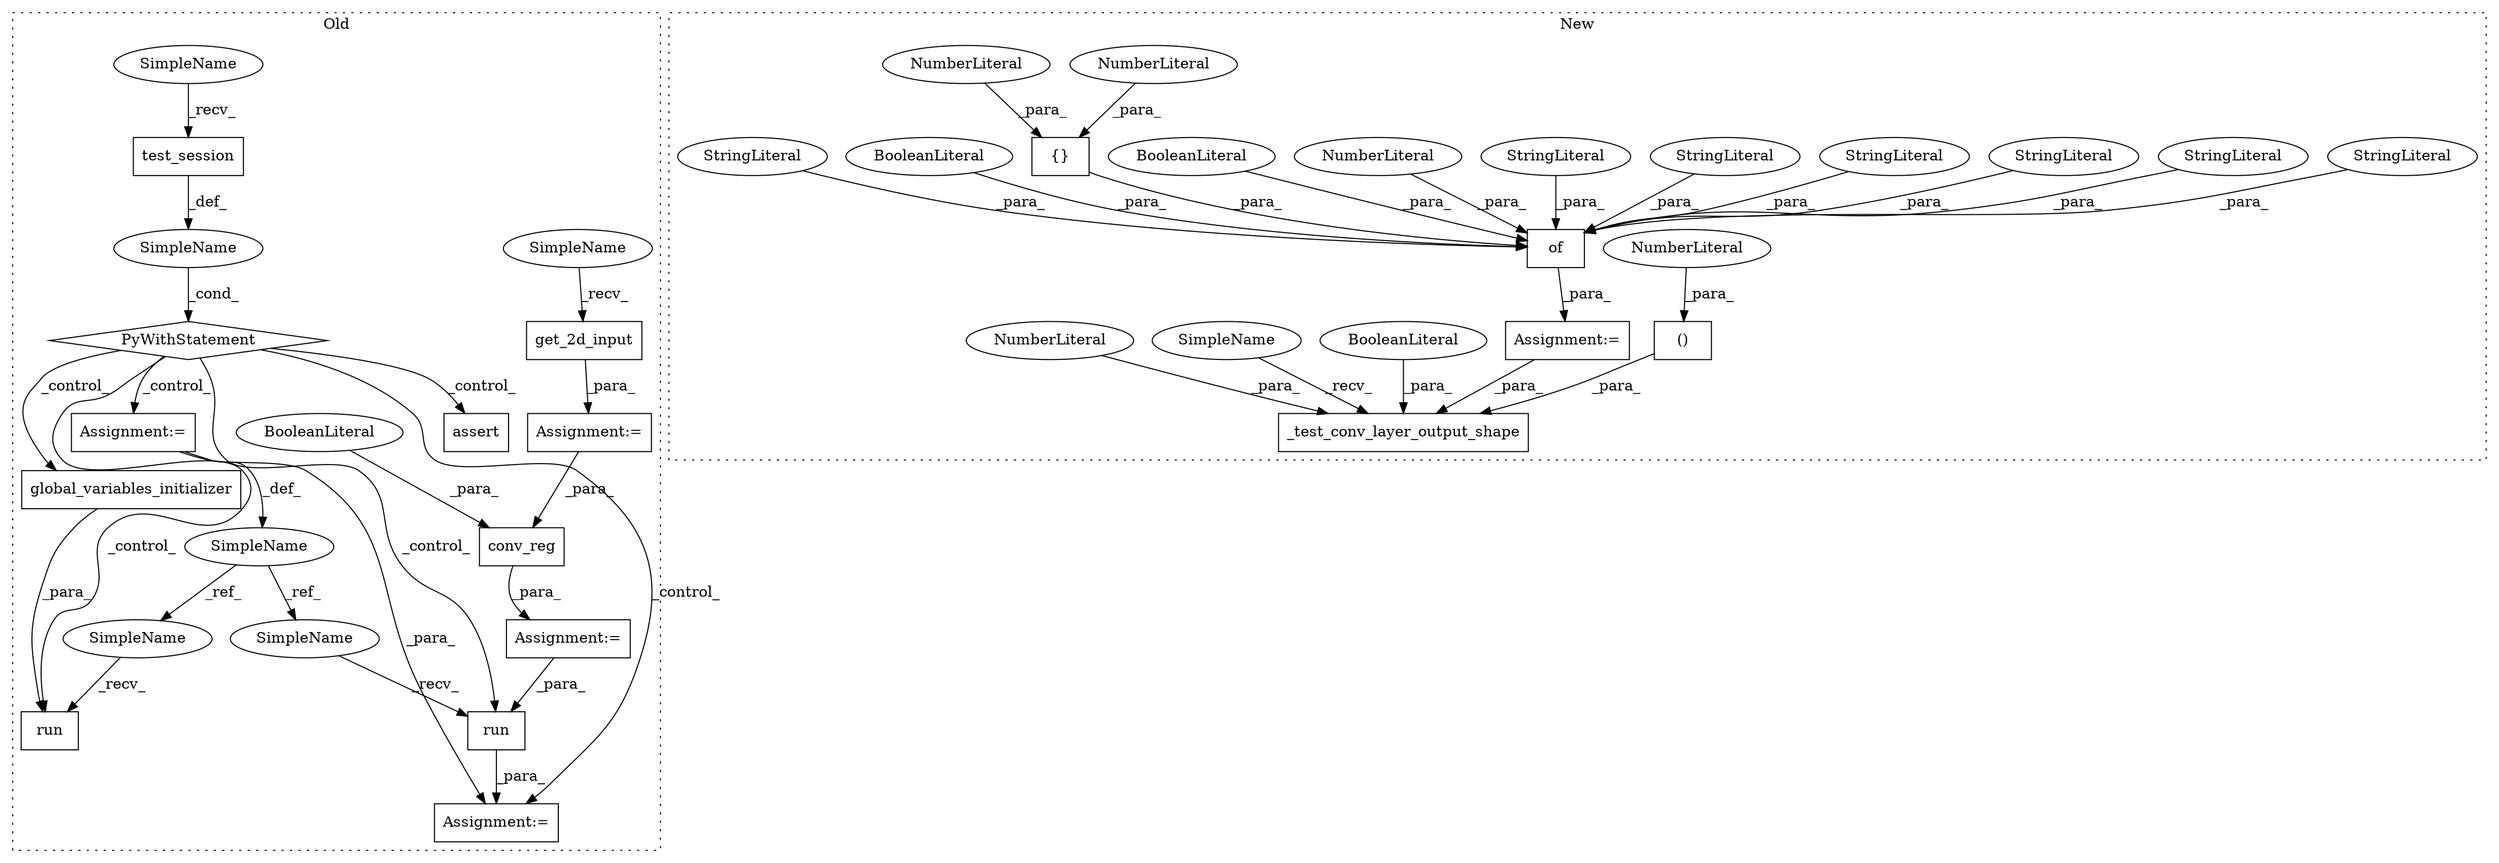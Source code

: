 digraph G {
subgraph cluster0 {
1 [label="get_2d_input" a="32" s="13377" l="14" shape="box"];
6 [label="run" a="32" s="13687,13703" l="4,1" shape="box"];
7 [label="SimpleName" a="42" s="" l="" shape="ellipse"];
8 [label="PyWithStatement" a="104" s="13561,13590" l="10,2" shape="diamond"];
9 [label="run" a="32" s="13621,13666" l="4,1" shape="box"];
10 [label="test_session" a="32" s="13576" l="14" shape="box"];
11 [label="SimpleName" a="42" s="13604" l="4" shape="ellipse"];
16 [label="global_variables_initializer" a="32" s="13636" l="30" shape="box"];
17 [label="assert" a="32" s="13717,13799" l="22,1" shape="box"];
18 [label="Assignment:=" a="7" s="13371" l="1" shape="box"];
19 [label="Assignment:=" a="7" s="13681" l="1" shape="box"];
20 [label="Assignment:=" a="7" s="13510" l="1" shape="box"];
21 [label="Assignment:=" a="7" s="13604" l="4" shape="box"];
30 [label="conv_reg" a="32" s="13511,13533" l="9,1" shape="box"];
33 [label="BooleanLiteral" a="9" s="13525" l="4" shape="ellipse"];
36 [label="SimpleName" a="42" s="13372" l="4" shape="ellipse"];
37 [label="SimpleName" a="42" s="13571" l="4" shape="ellipse"];
39 [label="SimpleName" a="42" s="13616" l="4" shape="ellipse"];
40 [label="SimpleName" a="42" s="13682" l="4" shape="ellipse"];
label = "Old";
style="dotted";
}
subgraph cluster1 {
2 [label="_test_conv_layer_output_shape" a="32" s="11412,11511" l="30,1" shape="box"];
3 [label="()" a="106" s="11461" l="44" shape="box"];
4 [label="NumberLiteral" a="34" s="11442" l="1" shape="ellipse"];
5 [label="of" a="32" s="11206,11400" l="3,1" shape="box"];
12 [label="StringLiteral" a="45" s="11281" l="11" shape="ellipse"];
13 [label="StringLiteral" a="45" s="11326" l="7" shape="ellipse"];
14 [label="StringLiteral" a="45" s="11209" l="15" shape="ellipse"];
15 [label="StringLiteral" a="45" s="11257" l="8" shape="ellipse"];
22 [label="NumberLiteral" a="34" s="11225" l="2" shape="ellipse"];
23 [label="BooleanLiteral" a="9" s="11309" l="4" shape="ellipse"];
24 [label="NumberLiteral" a="34" s="11503" l="2" shape="ellipse"];
25 [label="{}" a="4" s="11275,11279" l="1,1" shape="box"];
26 [label="NumberLiteral" a="34" s="11278" l="1" shape="ellipse"];
27 [label="NumberLiteral" a="34" s="11276" l="1" shape="ellipse"];
28 [label="BooleanLiteral" a="9" s="11293" l="5" shape="ellipse"];
29 [label="StringLiteral" a="45" s="11334" l="9" shape="ellipse"];
31 [label="StringLiteral" a="45" s="11228" l="13" shape="ellipse"];
32 [label="StringLiteral" a="45" s="11344" l="7" shape="ellipse"];
34 [label="BooleanLiteral" a="9" s="11507" l="4" shape="ellipse"];
35 [label="Assignment:=" a="7" s="11201" l="1" shape="box"];
38 [label="SimpleName" a="42" s="11407" l="4" shape="ellipse"];
label = "New";
style="dotted";
}
1 -> 18 [label="_para_"];
3 -> 2 [label="_para_"];
4 -> 2 [label="_para_"];
5 -> 35 [label="_para_"];
6 -> 19 [label="_para_"];
7 -> 8 [label="_cond_"];
8 -> 16 [label="_control_"];
8 -> 19 [label="_control_"];
8 -> 6 [label="_control_"];
8 -> 9 [label="_control_"];
8 -> 17 [label="_control_"];
8 -> 21 [label="_control_"];
10 -> 7 [label="_def_"];
11 -> 40 [label="_ref_"];
11 -> 39 [label="_ref_"];
12 -> 5 [label="_para_"];
13 -> 5 [label="_para_"];
14 -> 5 [label="_para_"];
15 -> 5 [label="_para_"];
16 -> 9 [label="_para_"];
18 -> 30 [label="_para_"];
20 -> 6 [label="_para_"];
21 -> 11 [label="_def_"];
21 -> 19 [label="_para_"];
22 -> 5 [label="_para_"];
23 -> 5 [label="_para_"];
24 -> 3 [label="_para_"];
25 -> 5 [label="_para_"];
26 -> 25 [label="_para_"];
27 -> 25 [label="_para_"];
28 -> 5 [label="_para_"];
29 -> 5 [label="_para_"];
30 -> 20 [label="_para_"];
31 -> 5 [label="_para_"];
32 -> 5 [label="_para_"];
33 -> 30 [label="_para_"];
34 -> 2 [label="_para_"];
35 -> 2 [label="_para_"];
36 -> 1 [label="_recv_"];
37 -> 10 [label="_recv_"];
38 -> 2 [label="_recv_"];
39 -> 9 [label="_recv_"];
40 -> 6 [label="_recv_"];
}